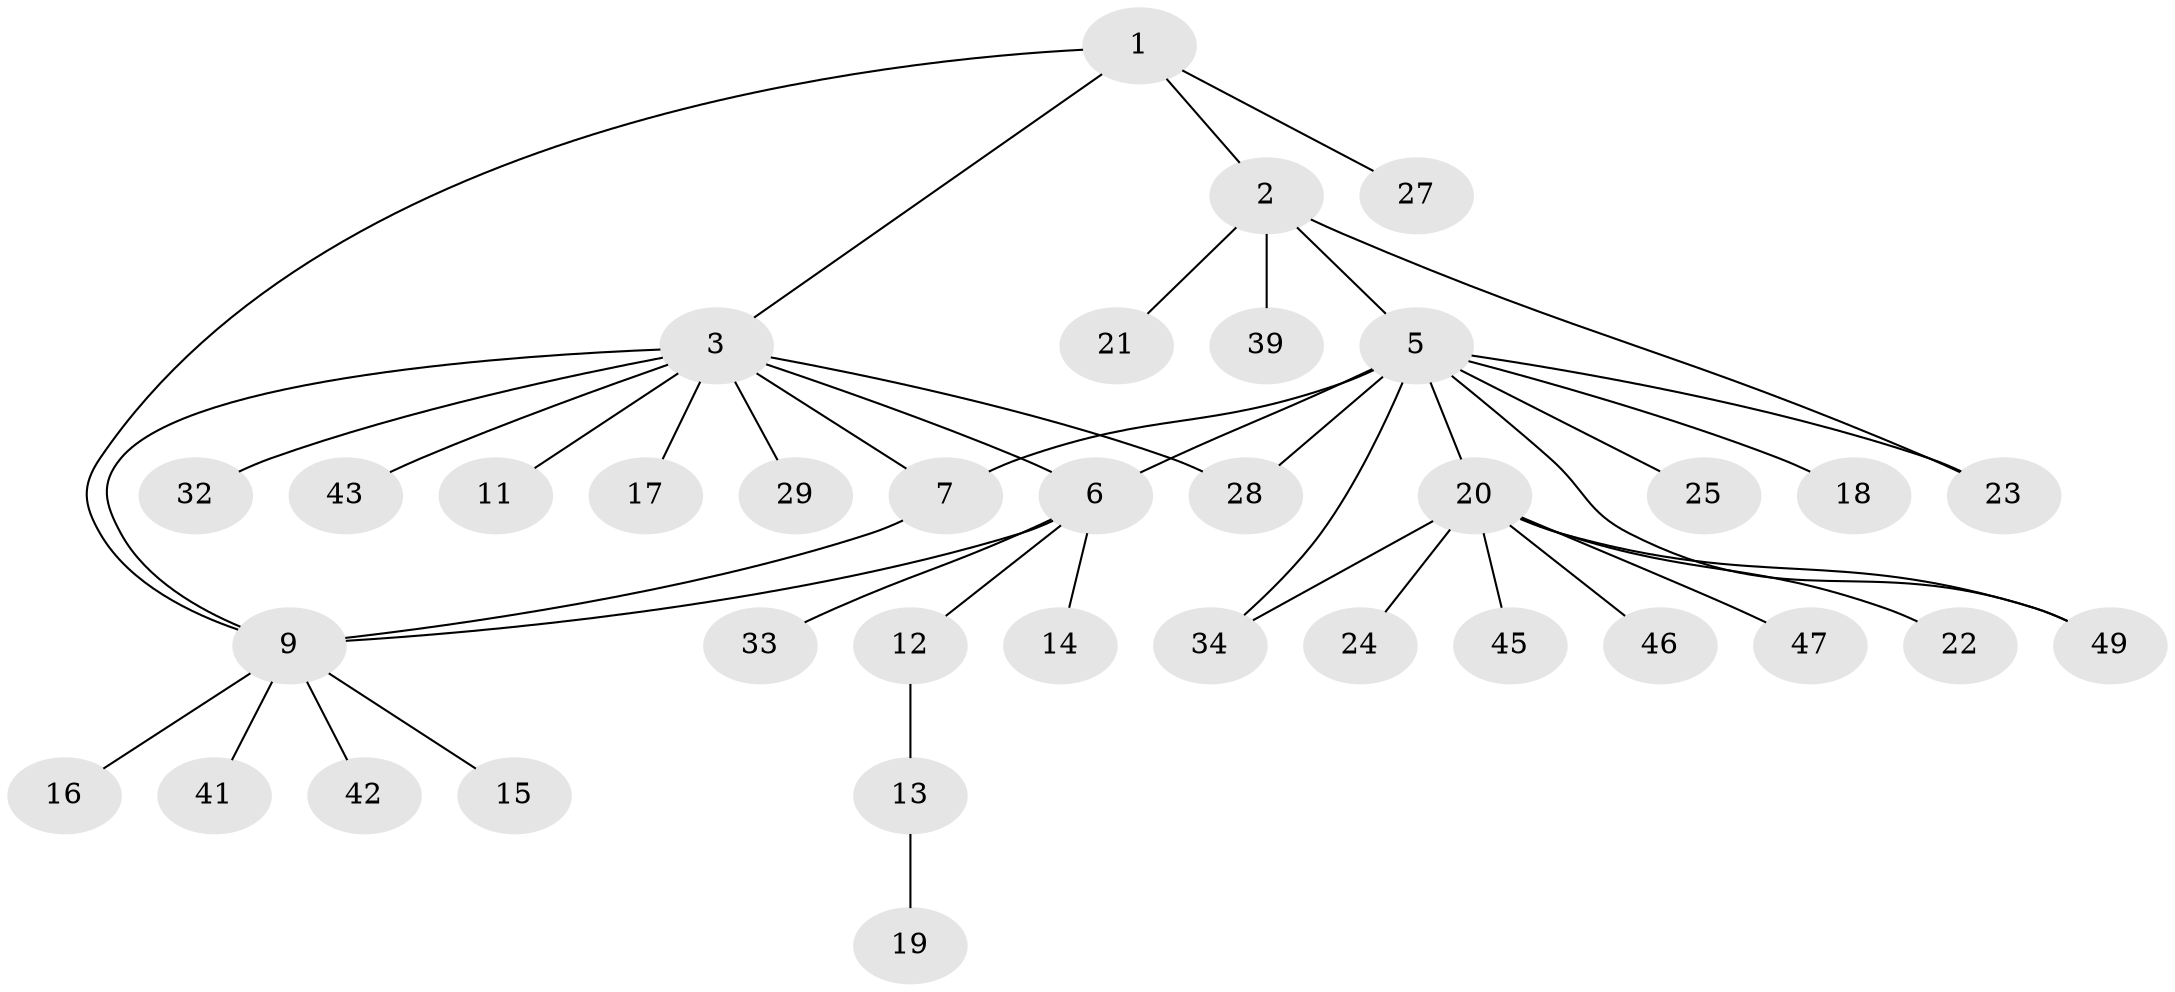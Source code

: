 // original degree distribution, {4: 0.061224489795918366, 7: 0.08163265306122448, 11: 0.02040816326530612, 2: 0.20408163265306123, 6: 0.04081632653061224, 1: 0.5510204081632653, 3: 0.04081632653061224}
// Generated by graph-tools (version 1.1) at 2025/11/02/27/25 16:11:36]
// undirected, 36 vertices, 44 edges
graph export_dot {
graph [start="1"]
  node [color=gray90,style=filled];
  1 [super="+4"];
  2 [super="+40"];
  3 [super="+31"];
  5 [super="+8"];
  6 [super="+30"];
  7 [super="+44"];
  9 [super="+10"];
  11;
  12;
  13 [super="+37"];
  14;
  15;
  16 [super="+35"];
  17;
  18;
  19;
  20 [super="+26"];
  21;
  22;
  23;
  24;
  25;
  27 [super="+38"];
  28 [super="+36"];
  29;
  32;
  33;
  34;
  39;
  41;
  42;
  43 [super="+48"];
  45;
  46;
  47;
  49;
  1 -- 2;
  1 -- 27;
  1 -- 9;
  1 -- 3;
  2 -- 5 [weight=2];
  2 -- 21;
  2 -- 23;
  2 -- 39;
  3 -- 6;
  3 -- 7;
  3 -- 11;
  3 -- 17;
  3 -- 28;
  3 -- 29;
  3 -- 32;
  3 -- 43;
  3 -- 9;
  5 -- 6;
  5 -- 23;
  5 -- 34;
  5 -- 49;
  5 -- 18;
  5 -- 20;
  5 -- 7;
  5 -- 25;
  5 -- 28;
  6 -- 9;
  6 -- 12;
  6 -- 14;
  6 -- 33;
  7 -- 9;
  9 -- 15;
  9 -- 16;
  9 -- 41;
  9 -- 42;
  12 -- 13;
  13 -- 19;
  20 -- 22;
  20 -- 24;
  20 -- 46;
  20 -- 47;
  20 -- 49;
  20 -- 34;
  20 -- 45;
}
